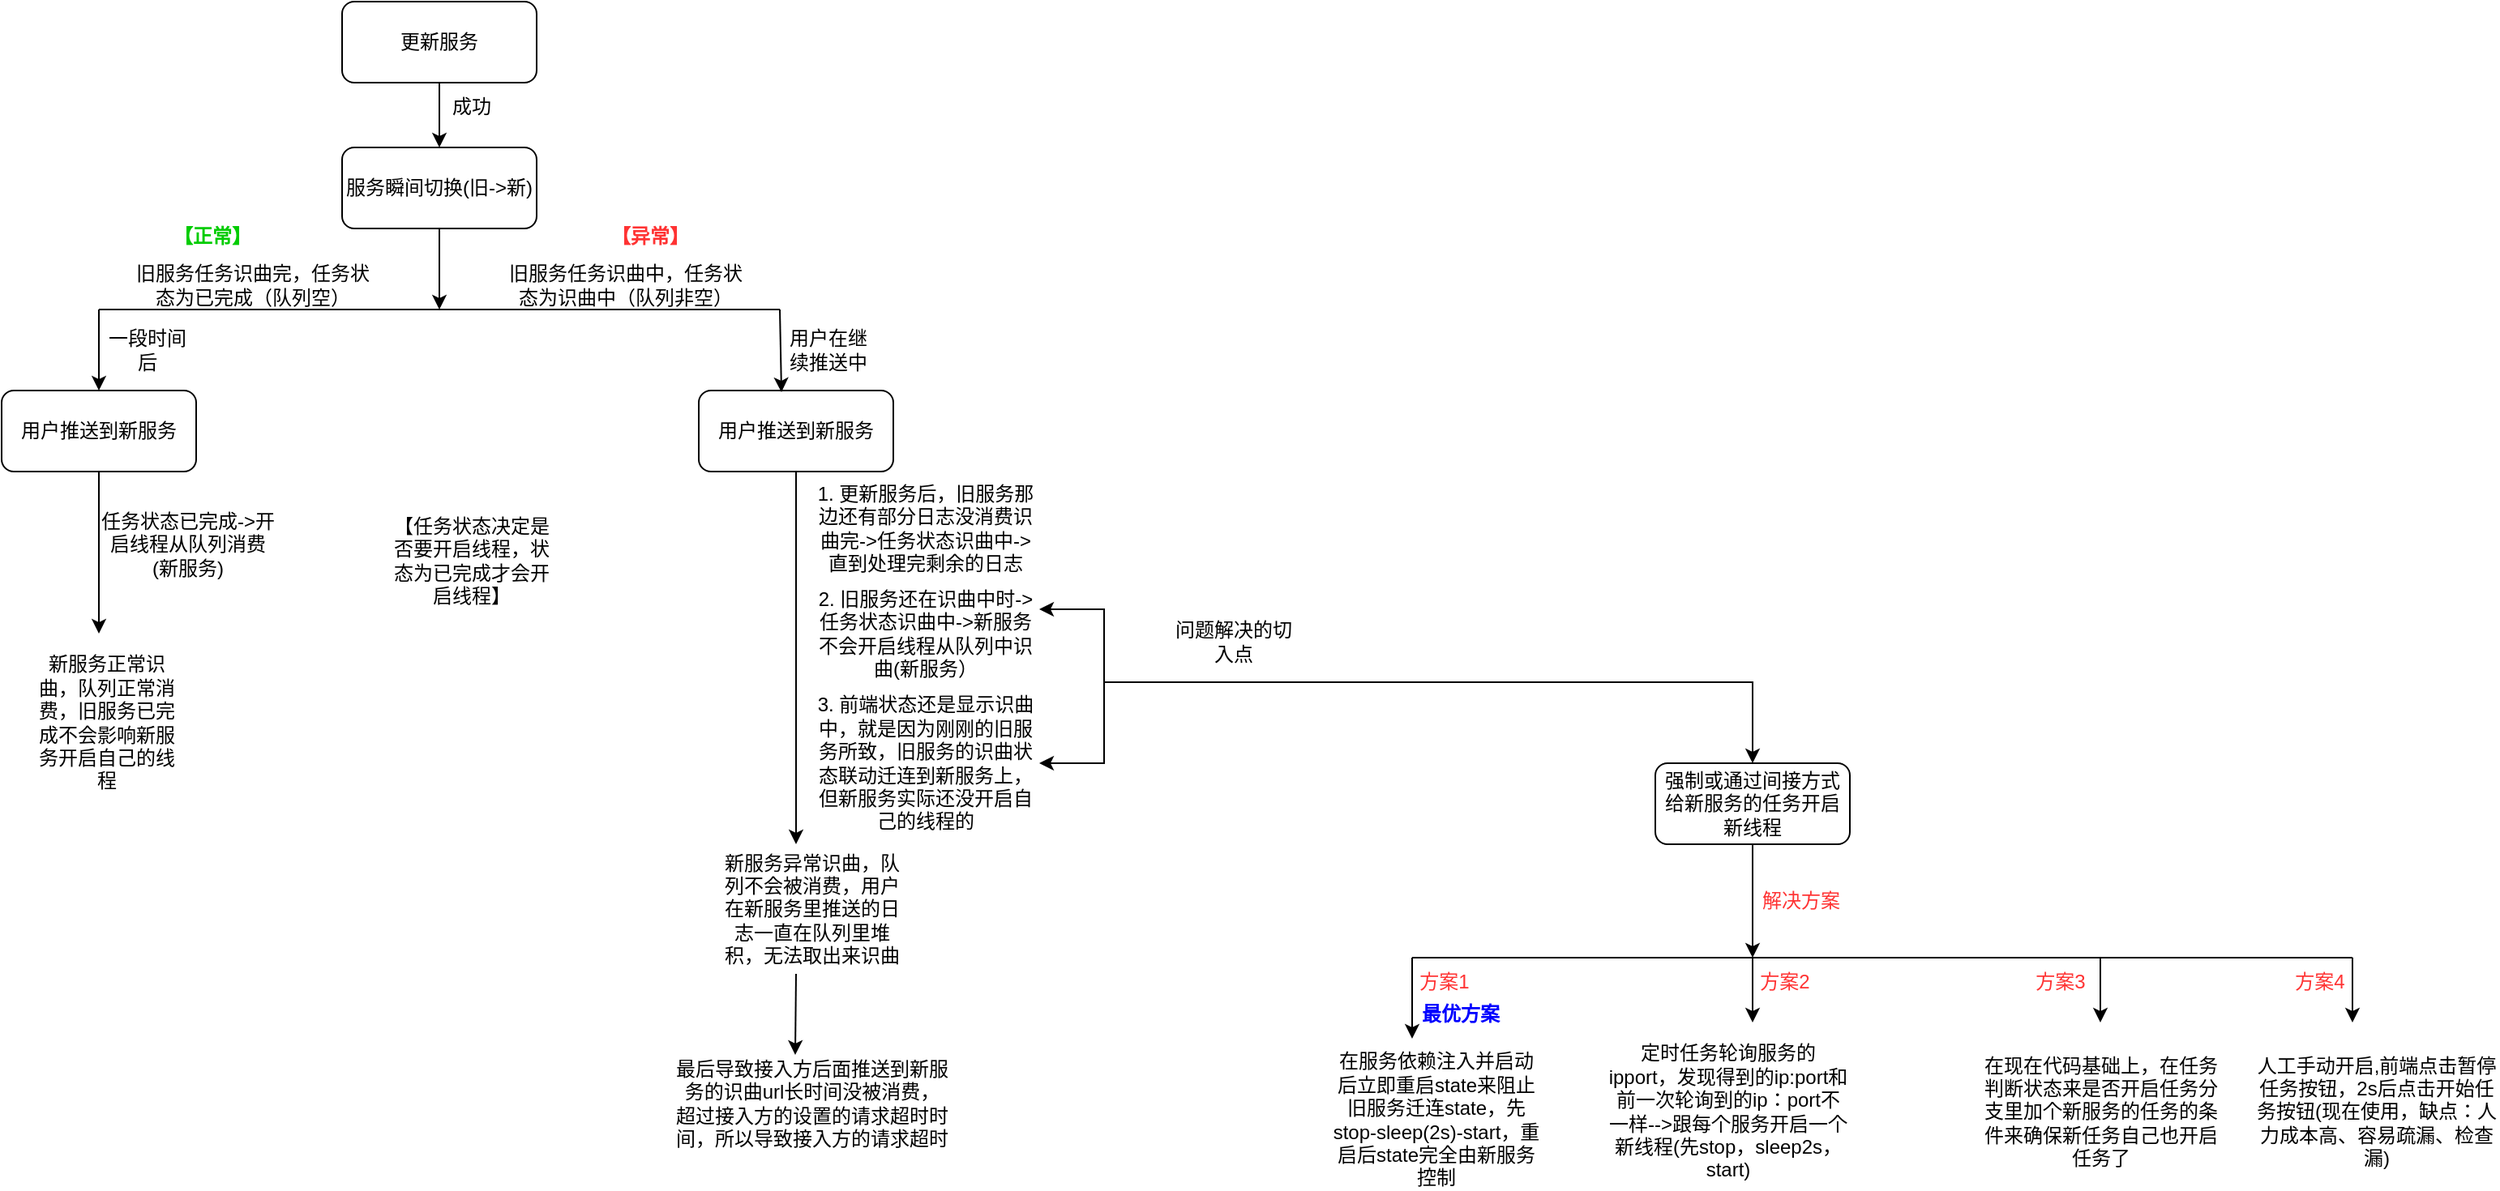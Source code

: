 <mxfile version="17.4.6" type="device"><diagram id="hvY8-ooPvxzYletQPso_" name="第 1 页"><mxGraphModel dx="1662" dy="761" grid="1" gridSize="10" guides="1" tooltips="1" connect="1" arrows="1" fold="1" page="1" pageScale="1" pageWidth="3300" pageHeight="4681" math="0" shadow="0"><root><mxCell id="0"/><mxCell id="1" parent="0"/><mxCell id="sfBgqd8aUtANmkDtMvfr-6" value="" style="edgeStyle=orthogonalEdgeStyle;rounded=0;orthogonalLoop=1;jettySize=auto;html=1;" parent="1" source="sfBgqd8aUtANmkDtMvfr-1" edge="1"><mxGeometry relative="1" as="geometry"><mxPoint x="590" y="140" as="targetPoint"/></mxGeometry></mxCell><mxCell id="sfBgqd8aUtANmkDtMvfr-1" value="更新服务" style="rounded=1;whiteSpace=wrap;html=1;" parent="1" vertex="1"><mxGeometry x="530" y="50" width="120" height="50" as="geometry"/></mxCell><mxCell id="sfBgqd8aUtANmkDtMvfr-2" value="用户推送到新服务" style="rounded=1;whiteSpace=wrap;html=1;" parent="1" vertex="1"><mxGeometry x="750" y="290" width="120" height="50" as="geometry"/></mxCell><mxCell id="sfBgqd8aUtANmkDtMvfr-4" value="用户推送到新服务" style="rounded=1;whiteSpace=wrap;html=1;" parent="1" vertex="1"><mxGeometry x="320" y="290" width="120" height="50" as="geometry"/></mxCell><mxCell id="sfBgqd8aUtANmkDtMvfr-7" value="成功" style="text;html=1;strokeColor=none;fillColor=none;align=center;verticalAlign=middle;whiteSpace=wrap;rounded=0;" parent="1" vertex="1"><mxGeometry x="580" y="100" width="60" height="30" as="geometry"/></mxCell><mxCell id="sfBgqd8aUtANmkDtMvfr-8" value="" style="endArrow=none;html=1;rounded=0;" parent="1" edge="1"><mxGeometry width="50" height="50" relative="1" as="geometry"><mxPoint x="380" y="240" as="sourcePoint"/><mxPoint x="800" y="240" as="targetPoint"/></mxGeometry></mxCell><mxCell id="sfBgqd8aUtANmkDtMvfr-9" value="" style="endArrow=classic;html=1;rounded=0;entryX=0.5;entryY=0;entryDx=0;entryDy=0;" parent="1" target="sfBgqd8aUtANmkDtMvfr-4" edge="1"><mxGeometry width="50" height="50" relative="1" as="geometry"><mxPoint x="380" y="240" as="sourcePoint"/><mxPoint x="750" y="470" as="targetPoint"/></mxGeometry></mxCell><mxCell id="sfBgqd8aUtANmkDtMvfr-10" value="" style="endArrow=classic;html=1;rounded=0;entryX=0.425;entryY=0.02;entryDx=0;entryDy=0;entryPerimeter=0;" parent="1" target="sfBgqd8aUtANmkDtMvfr-2" edge="1"><mxGeometry width="50" height="50" relative="1" as="geometry"><mxPoint x="800" y="240" as="sourcePoint"/><mxPoint x="750" y="470" as="targetPoint"/></mxGeometry></mxCell><mxCell id="sfBgqd8aUtANmkDtMvfr-11" value="旧服务任务识曲完，任务状态为已完成（队列空）" style="text;html=1;strokeColor=none;fillColor=none;align=center;verticalAlign=middle;whiteSpace=wrap;rounded=0;" parent="1" vertex="1"><mxGeometry x="400" y="210" width="150" height="30" as="geometry"/></mxCell><mxCell id="sfBgqd8aUtANmkDtMvfr-13" value="服务瞬间切换(旧-&amp;gt;新)" style="rounded=1;whiteSpace=wrap;html=1;" parent="1" vertex="1"><mxGeometry x="530" y="140" width="120" height="50" as="geometry"/></mxCell><mxCell id="sfBgqd8aUtANmkDtMvfr-14" value="" style="endArrow=classic;html=1;rounded=0;exitX=0.5;exitY=1;exitDx=0;exitDy=0;" parent="1" source="sfBgqd8aUtANmkDtMvfr-13" edge="1"><mxGeometry width="50" height="50" relative="1" as="geometry"><mxPoint x="700" y="320" as="sourcePoint"/><mxPoint x="590" y="240" as="targetPoint"/></mxGeometry></mxCell><mxCell id="sfBgqd8aUtANmkDtMvfr-15" value="旧服务任务识曲中，任务状态为识曲中（队列非空）" style="text;html=1;strokeColor=none;fillColor=none;align=center;verticalAlign=middle;whiteSpace=wrap;rounded=0;" parent="1" vertex="1"><mxGeometry x="630" y="210" width="150" height="30" as="geometry"/></mxCell><mxCell id="sfBgqd8aUtANmkDtMvfr-16" value="&lt;b&gt;&lt;font color=&quot;#00cc00&quot;&gt;【正常】&lt;/font&gt;&lt;/b&gt;" style="text;html=1;strokeColor=none;fillColor=none;align=center;verticalAlign=middle;whiteSpace=wrap;rounded=0;" parent="1" vertex="1"><mxGeometry x="420" y="180" width="60" height="30" as="geometry"/></mxCell><mxCell id="sfBgqd8aUtANmkDtMvfr-17" value="&lt;font color=&quot;#ff3333&quot;&gt;&lt;b&gt;【异常】&lt;/b&gt;&lt;/font&gt;" style="text;html=1;strokeColor=none;fillColor=none;align=center;verticalAlign=middle;whiteSpace=wrap;rounded=0;" parent="1" vertex="1"><mxGeometry x="690" y="180" width="60" height="30" as="geometry"/></mxCell><mxCell id="sfBgqd8aUtANmkDtMvfr-19" value="新服务正常识曲，队列正常消费，旧服务已完成不会影响新服务开启自己的线程" style="text;html=1;strokeColor=none;fillColor=none;align=center;verticalAlign=middle;whiteSpace=wrap;rounded=0;" parent="1" vertex="1"><mxGeometry x="340" y="480" width="90" height="30" as="geometry"/></mxCell><mxCell id="sfBgqd8aUtANmkDtMvfr-20" value="一段时间后" style="text;html=1;strokeColor=none;fillColor=none;align=center;verticalAlign=middle;whiteSpace=wrap;rounded=0;" parent="1" vertex="1"><mxGeometry x="380" y="250" width="60" height="30" as="geometry"/></mxCell><mxCell id="sfBgqd8aUtANmkDtMvfr-22" value="用户在继续推送中" style="text;html=1;strokeColor=none;fillColor=none;align=center;verticalAlign=middle;whiteSpace=wrap;rounded=0;" parent="1" vertex="1"><mxGeometry x="800" y="250" width="60" height="30" as="geometry"/></mxCell><mxCell id="sfBgqd8aUtANmkDtMvfr-23" value="" style="endArrow=classic;html=1;rounded=0;exitX=0.5;exitY=1;exitDx=0;exitDy=0;" parent="1" source="sfBgqd8aUtANmkDtMvfr-4" edge="1"><mxGeometry width="50" height="50" relative="1" as="geometry"><mxPoint x="700" y="270" as="sourcePoint"/><mxPoint x="380" y="440" as="targetPoint"/></mxGeometry></mxCell><mxCell id="sfBgqd8aUtANmkDtMvfr-24" value="任务状态已完成-&amp;gt;开启线程从队列消费(新服务)" style="text;html=1;strokeColor=none;fillColor=none;align=center;verticalAlign=middle;whiteSpace=wrap;rounded=0;" parent="1" vertex="1"><mxGeometry x="380" y="370" width="110" height="30" as="geometry"/></mxCell><mxCell id="sfBgqd8aUtANmkDtMvfr-25" value="新服务异常识曲，队列不会被消费，用户在新服务里推送的日志一直在队列里堆积，无法取出来识曲" style="text;html=1;strokeColor=none;fillColor=none;align=center;verticalAlign=middle;whiteSpace=wrap;rounded=0;" parent="1" vertex="1"><mxGeometry x="760" y="590" width="120" height="40" as="geometry"/></mxCell><mxCell id="sfBgqd8aUtANmkDtMvfr-26" value="" style="endArrow=classic;html=1;rounded=0;exitX=0.5;exitY=1;exitDx=0;exitDy=0;" parent="1" source="sfBgqd8aUtANmkDtMvfr-2" edge="1"><mxGeometry width="50" height="50" relative="1" as="geometry"><mxPoint x="700" y="270" as="sourcePoint"/><mxPoint x="810" y="570" as="targetPoint"/></mxGeometry></mxCell><mxCell id="sfBgqd8aUtANmkDtMvfr-27" value="2. 旧服务还在识曲中时-&amp;gt;任务状态识曲中-&amp;gt;新服务不会开启线程从队列中识曲(新服务）" style="text;html=1;strokeColor=none;fillColor=none;align=center;verticalAlign=middle;whiteSpace=wrap;rounded=0;" parent="1" vertex="1"><mxGeometry x="820" y="410" width="140" height="60" as="geometry"/></mxCell><mxCell id="sfBgqd8aUtANmkDtMvfr-28" value="【任务状态决定是否要开启线程，状态为已完成才会开启线程】" style="text;html=1;strokeColor=none;fillColor=none;align=center;verticalAlign=middle;whiteSpace=wrap;rounded=0;" parent="1" vertex="1"><mxGeometry x="560" y="380" width="100" height="30" as="geometry"/></mxCell><mxCell id="sfBgqd8aUtANmkDtMvfr-29" value="1. 更新服务后，旧服务那边还有部分日志没消费识曲完-&amp;gt;任务状态识曲中-&amp;gt;直到处理完剩余的日志" style="text;html=1;strokeColor=none;fillColor=none;align=center;verticalAlign=middle;whiteSpace=wrap;rounded=0;" parent="1" vertex="1"><mxGeometry x="820" y="340" width="140" height="70" as="geometry"/></mxCell><mxCell id="sfBgqd8aUtANmkDtMvfr-30" value="" style="endArrow=classic;html=1;rounded=0;" parent="1" edge="1"><mxGeometry width="50" height="50" relative="1" as="geometry"><mxPoint x="1000" y="470" as="sourcePoint"/><mxPoint x="1400" y="520" as="targetPoint"/><Array as="points"><mxPoint x="1400" y="470"/></Array></mxGeometry></mxCell><mxCell id="sfBgqd8aUtANmkDtMvfr-31" value="" style="endArrow=classic;html=1;rounded=0;" parent="1" edge="1"><mxGeometry width="50" height="50" relative="1" as="geometry"><mxPoint x="810" y="650" as="sourcePoint"/><mxPoint x="809.5" y="700" as="targetPoint"/></mxGeometry></mxCell><mxCell id="sfBgqd8aUtANmkDtMvfr-32" value="最后导致接入方后面推送到新服务的识曲url长时间没被消费，超过接入方的设置的请求超时时间，所以导致接入方的请求超时" style="text;html=1;strokeColor=none;fillColor=none;align=center;verticalAlign=middle;whiteSpace=wrap;rounded=0;" parent="1" vertex="1"><mxGeometry x="735" y="700" width="170" height="60" as="geometry"/></mxCell><mxCell id="sfBgqd8aUtANmkDtMvfr-33" value="问题解决的切入点" style="text;html=1;strokeColor=none;fillColor=none;align=center;verticalAlign=middle;whiteSpace=wrap;rounded=0;" parent="1" vertex="1"><mxGeometry x="1040" y="430" width="80" height="30" as="geometry"/></mxCell><mxCell id="sfBgqd8aUtANmkDtMvfr-34" value="强制或通过间接方式给新服务的任务开启新线程" style="rounded=1;whiteSpace=wrap;html=1;" parent="1" vertex="1"><mxGeometry x="1340" y="520" width="120" height="50" as="geometry"/></mxCell><mxCell id="sfBgqd8aUtANmkDtMvfr-35" value="3. 前端状态还是显示识曲中，就是因为刚刚的旧服务所致，旧服务的识曲状态联动迁连到新服务上，但新服务实际还没开启自己的线程的" style="text;html=1;strokeColor=none;fillColor=none;align=center;verticalAlign=middle;whiteSpace=wrap;rounded=0;" parent="1" vertex="1"><mxGeometry x="820" y="490" width="140" height="60" as="geometry"/></mxCell><mxCell id="sfBgqd8aUtANmkDtMvfr-36" value="" style="endArrow=classic;startArrow=classic;html=1;rounded=0;entryX=1;entryY=0.25;entryDx=0;entryDy=0;exitX=1;exitY=0.5;exitDx=0;exitDy=0;exitPerimeter=0;" parent="1" source="sfBgqd8aUtANmkDtMvfr-35" target="sfBgqd8aUtANmkDtMvfr-27" edge="1"><mxGeometry width="50" height="50" relative="1" as="geometry"><mxPoint x="970" y="520" as="sourcePoint"/><mxPoint x="990" y="360" as="targetPoint"/><Array as="points"><mxPoint x="1000" y="520"/><mxPoint x="1000" y="425"/></Array></mxGeometry></mxCell><mxCell id="sfBgqd8aUtANmkDtMvfr-37" value="" style="endArrow=classic;html=1;rounded=0;exitX=0.5;exitY=1;exitDx=0;exitDy=0;" parent="1" source="sfBgqd8aUtANmkDtMvfr-34" edge="1"><mxGeometry width="50" height="50" relative="1" as="geometry"><mxPoint x="700" y="490" as="sourcePoint"/><mxPoint x="1400" y="640" as="targetPoint"/></mxGeometry></mxCell><mxCell id="sfBgqd8aUtANmkDtMvfr-41" value="" style="endArrow=none;html=1;rounded=0;fontColor=#FF3333;" parent="1" edge="1"><mxGeometry width="50" height="50" relative="1" as="geometry"><mxPoint x="1190" y="640" as="sourcePoint"/><mxPoint x="1770" y="640" as="targetPoint"/></mxGeometry></mxCell><mxCell id="sfBgqd8aUtANmkDtMvfr-42" value="" style="endArrow=classic;html=1;rounded=0;fontColor=#FF3333;" parent="1" edge="1"><mxGeometry width="50" height="50" relative="1" as="geometry"><mxPoint x="1190" y="640" as="sourcePoint"/><mxPoint x="1190" y="690" as="targetPoint"/></mxGeometry></mxCell><mxCell id="sfBgqd8aUtANmkDtMvfr-45" value="" style="endArrow=classic;html=1;rounded=0;fontColor=#FF3333;" parent="1" edge="1"><mxGeometry width="50" height="50" relative="1" as="geometry"><mxPoint x="1400" y="640" as="sourcePoint"/><mxPoint x="1400" y="680" as="targetPoint"/></mxGeometry></mxCell><mxCell id="sfBgqd8aUtANmkDtMvfr-49" value="解决方案" style="text;html=1;strokeColor=none;fillColor=none;align=center;verticalAlign=middle;whiteSpace=wrap;rounded=0;fontColor=#FF3333;" parent="1" vertex="1"><mxGeometry x="1400" y="590" width="60" height="30" as="geometry"/></mxCell><mxCell id="sfBgqd8aUtANmkDtMvfr-50" value="方案1" style="text;html=1;strokeColor=none;fillColor=none;align=center;verticalAlign=middle;whiteSpace=wrap;rounded=0;fontColor=#FF3333;" parent="1" vertex="1"><mxGeometry x="1180" y="640" width="60" height="30" as="geometry"/></mxCell><mxCell id="sfBgqd8aUtANmkDtMvfr-51" value="方案2" style="text;html=1;strokeColor=none;fillColor=none;align=center;verticalAlign=middle;whiteSpace=wrap;rounded=0;fontColor=#FF3333;" parent="1" vertex="1"><mxGeometry x="1390" y="640" width="60" height="30" as="geometry"/></mxCell><mxCell id="sfBgqd8aUtANmkDtMvfr-53" value="定时任务轮询服务的ipport，发现得到的ip:port和前一次轮询到的ip：port不一样--&amp;gt;跟每个服务开启一个新线程(先stop，sleep2s，start)" style="text;html=1;strokeColor=none;fillColor=none;align=center;verticalAlign=middle;whiteSpace=wrap;rounded=0;fontColor=#000000;" parent="1" vertex="1"><mxGeometry x="1310" y="690" width="150" height="90" as="geometry"/></mxCell><mxCell id="sfBgqd8aUtANmkDtMvfr-57" value="人工手动开启,前端点击暂停任务按钮，2s后点击开始任务按钮(现在使用，缺点：人力成本高、容易疏漏、检查漏)" style="text;html=1;strokeColor=none;fillColor=none;align=center;verticalAlign=middle;whiteSpace=wrap;rounded=0;fontColor=#000000;" parent="1" vertex="1"><mxGeometry x="1710" y="690" width="150" height="90" as="geometry"/></mxCell><mxCell id="sfBgqd8aUtANmkDtMvfr-58" value="" style="endArrow=classic;html=1;rounded=0;fontColor=#FF3333;" parent="1" edge="1"><mxGeometry width="50" height="50" relative="1" as="geometry"><mxPoint x="1614.5" y="640" as="sourcePoint"/><mxPoint x="1614.5" y="680" as="targetPoint"/></mxGeometry></mxCell><mxCell id="sfBgqd8aUtANmkDtMvfr-60" value="在现在代码基础上，在任务判断状态来是否开启任务分支里加个新服务的任务的条件来确保新任务自己也开启任务了" style="text;html=1;strokeColor=none;fillColor=none;align=center;verticalAlign=middle;whiteSpace=wrap;rounded=0;fontColor=#000000;" parent="1" vertex="1"><mxGeometry x="1540" y="690" width="150" height="90" as="geometry"/></mxCell><mxCell id="sfBgqd8aUtANmkDtMvfr-61" value="方案3" style="text;html=1;strokeColor=none;fillColor=none;align=center;verticalAlign=middle;whiteSpace=wrap;rounded=0;fontColor=#FF3333;" parent="1" vertex="1"><mxGeometry x="1560" y="640" width="60" height="30" as="geometry"/></mxCell><mxCell id="8aNDM_IVTT4hcoagf5Od-2" value="" style="endArrow=classic;html=1;rounded=0;fontColor=#FF3333;" edge="1" parent="1"><mxGeometry width="50" height="50" relative="1" as="geometry"><mxPoint x="1770" y="640" as="sourcePoint"/><mxPoint x="1770" y="680" as="targetPoint"/></mxGeometry></mxCell><mxCell id="8aNDM_IVTT4hcoagf5Od-3" value="方案4" style="text;html=1;strokeColor=none;fillColor=none;align=center;verticalAlign=middle;whiteSpace=wrap;rounded=0;fontColor=#FF3333;" vertex="1" parent="1"><mxGeometry x="1720" y="640" width="60" height="30" as="geometry"/></mxCell><mxCell id="8aNDM_IVTT4hcoagf5Od-8" value="&lt;span&gt;在服务依赖注入并启动后立即重启state来阻止旧服务迁连state，先stop-sleep(2s)-start，重启后state完全由新服务控制&lt;/span&gt;" style="text;html=1;strokeColor=none;fillColor=none;align=center;verticalAlign=middle;whiteSpace=wrap;rounded=0;" vertex="1" parent="1"><mxGeometry x="1140" y="710" width="130" height="60" as="geometry"/></mxCell><mxCell id="8aNDM_IVTT4hcoagf5Od-9" value="&lt;b&gt;&lt;font color=&quot;#0000ff&quot;&gt;最优方案&lt;/font&gt;&lt;/b&gt;" style="text;html=1;strokeColor=none;fillColor=none;align=center;verticalAlign=middle;whiteSpace=wrap;rounded=0;" vertex="1" parent="1"><mxGeometry x="1190" y="660" width="60" height="30" as="geometry"/></mxCell></root></mxGraphModel></diagram></mxfile>